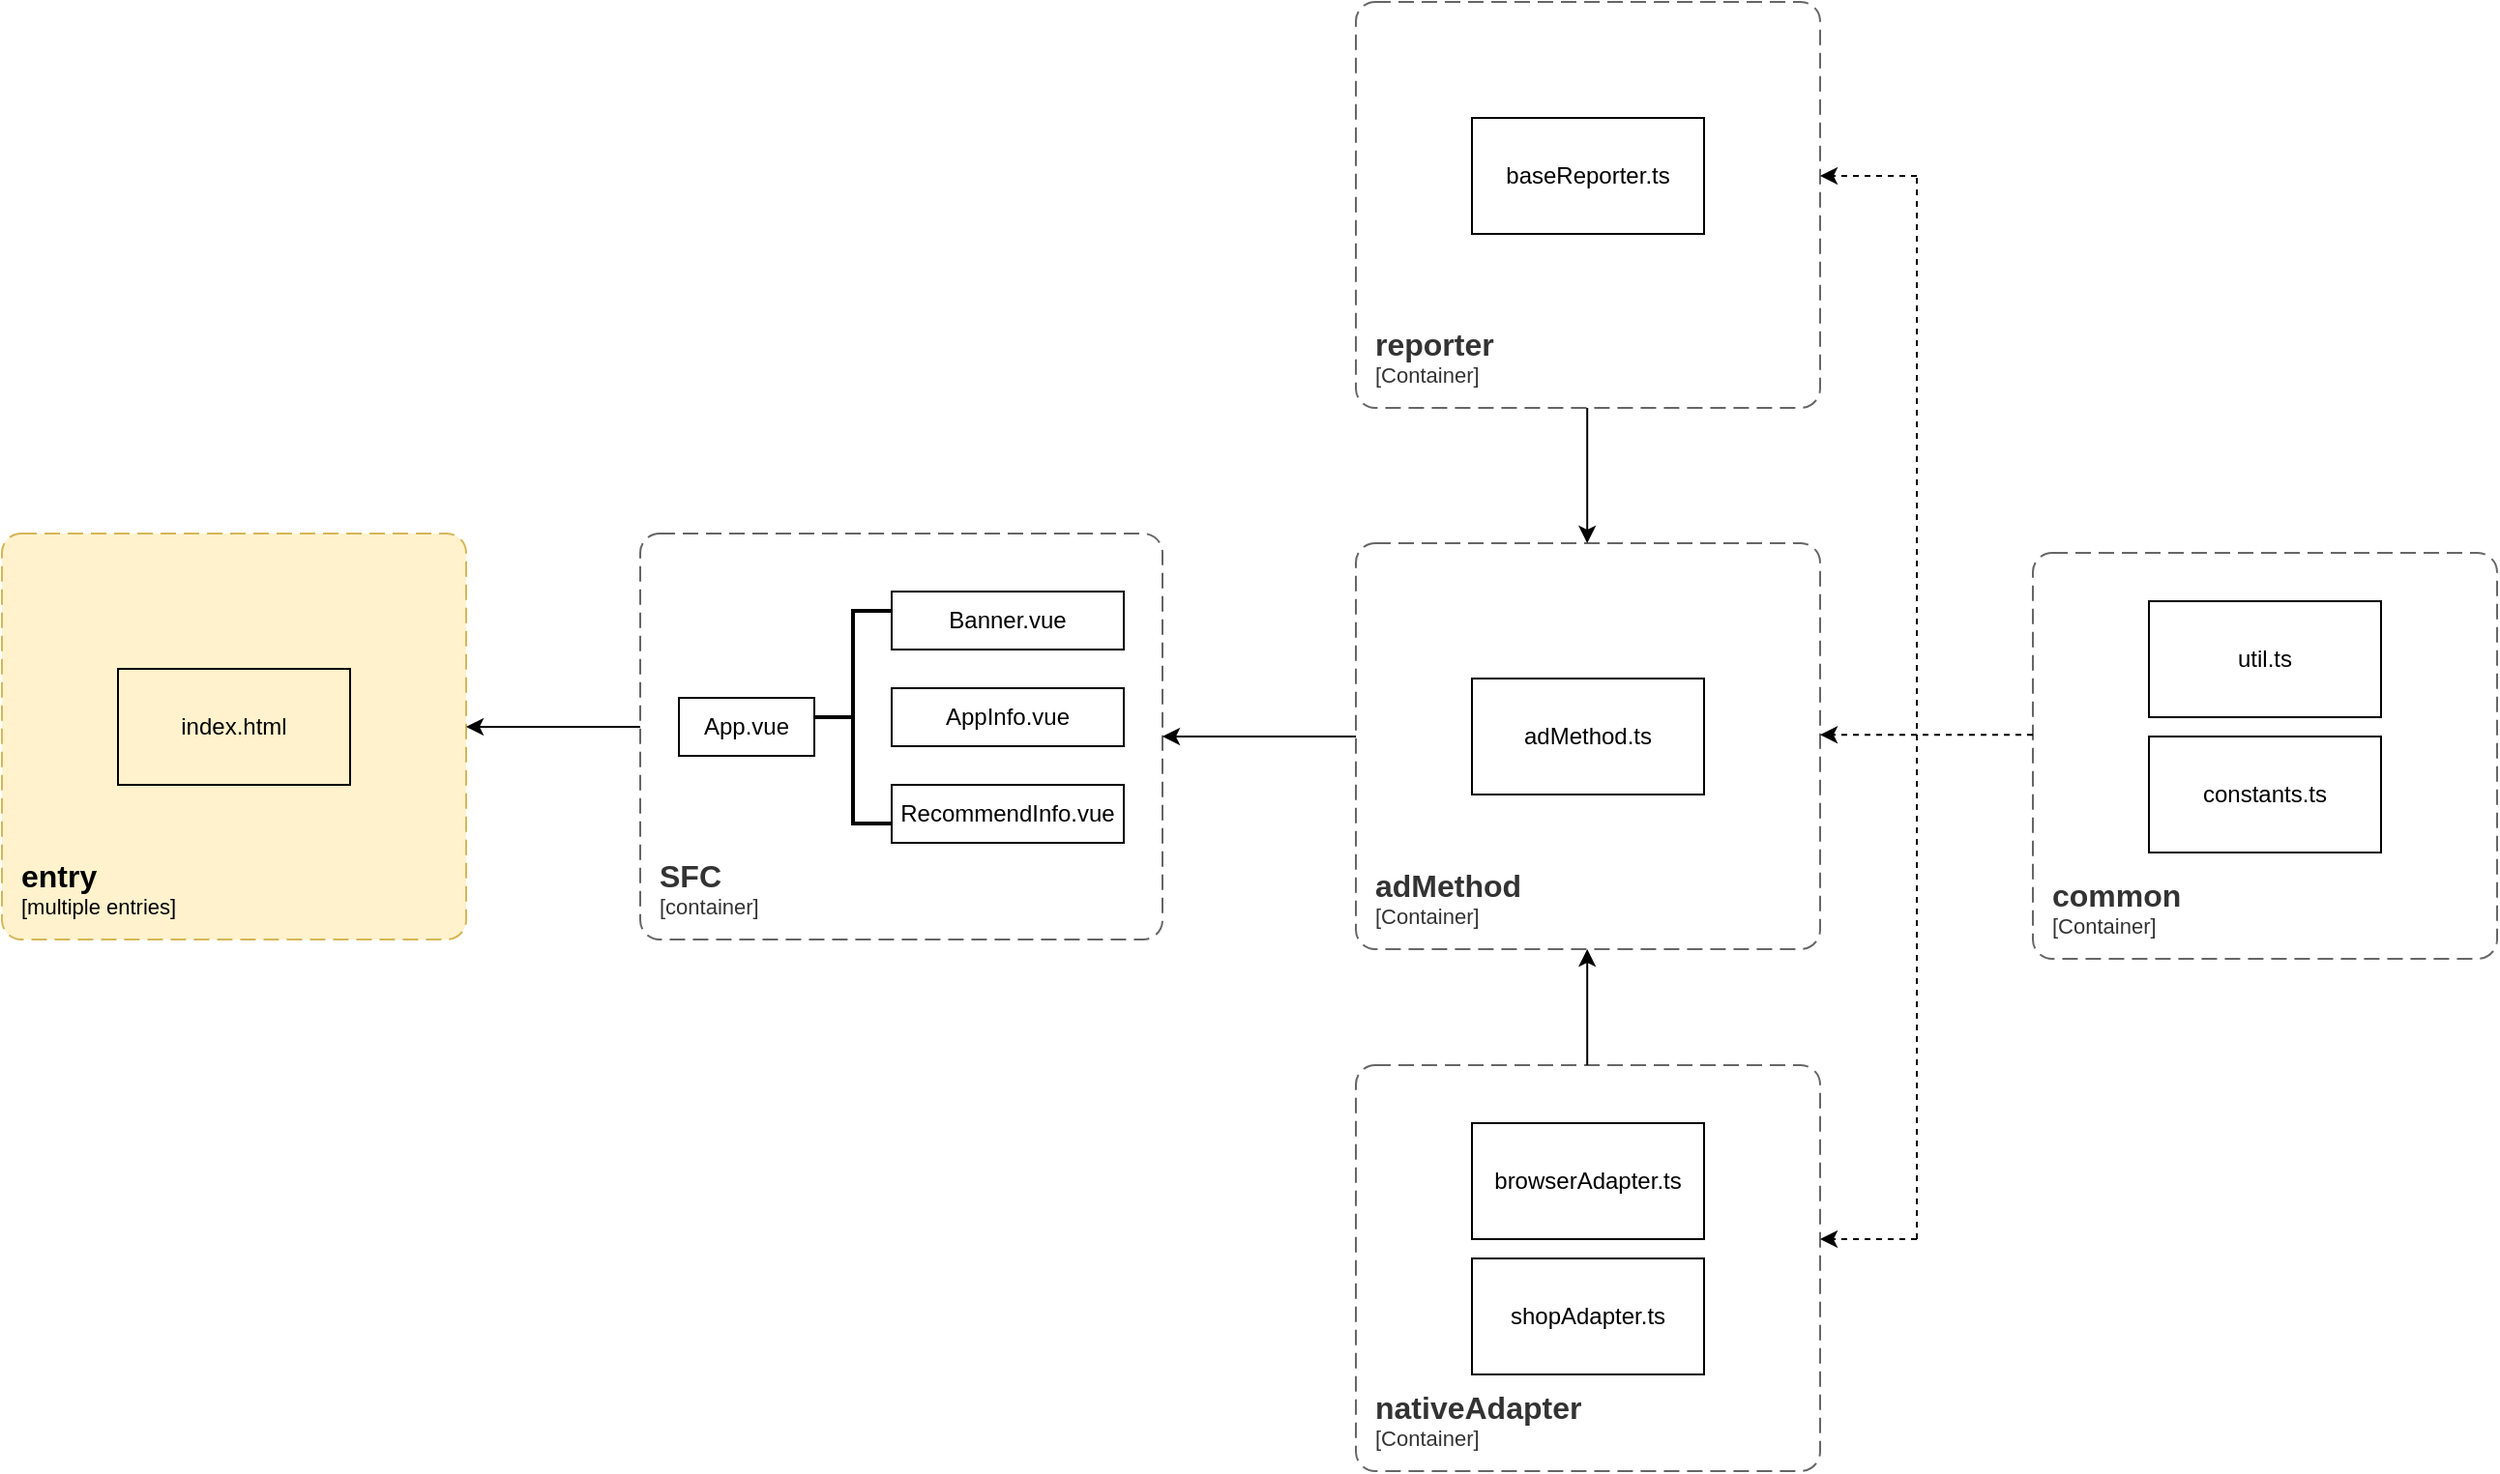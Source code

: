 <mxfile version="21.3.3" type="github">
  <diagram name="第 1 页" id="w1INpSY5Iyp-teCI_aR9">
    <mxGraphModel dx="2261" dy="764" grid="1" gridSize="10" guides="1" tooltips="1" connect="1" arrows="1" fold="1" page="1" pageScale="1" pageWidth="827" pageHeight="1169" math="0" shadow="0">
      <root>
        <mxCell id="0" />
        <mxCell id="1" parent="0" />
        <object placeholders="1" c4Name="SFC" c4Type="ContainerScopeBoundary" c4Application="container" label="&lt;font style=&quot;font-size: 16px&quot;&gt;&lt;b&gt;&lt;div style=&quot;text-align: left&quot;&gt;%c4Name%&lt;/div&gt;&lt;/b&gt;&lt;/font&gt;&lt;div style=&quot;text-align: left&quot;&gt;[%c4Application%]&lt;/div&gt;" id="wbusy54OnU6VmViT0XB0-1">
          <mxCell style="rounded=1;fontSize=11;whiteSpace=wrap;html=1;dashed=1;arcSize=20;fillColor=none;strokeColor=#666666;fontColor=#333333;labelBackgroundColor=none;align=left;verticalAlign=bottom;labelBorderColor=none;spacingTop=0;spacing=10;dashPattern=8 4;metaEdit=1;rotatable=0;perimeter=rectanglePerimeter;noLabel=0;labelPadding=0;allowArrows=0;connectable=0;expand=0;recursiveResize=0;editable=1;pointerEvents=0;absoluteArcSize=1;points=[[0.25,0,0],[0.5,0,0],[0.75,0,0],[1,0.25,0],[1,0.5,0],[1,0.75,0],[0.75,1,0],[0.5,1,0],[0.25,1,0],[0,0.75,0],[0,0.5,0],[0,0.25,0]];" parent="1" vertex="1">
            <mxGeometry x="-320" y="495" width="270" height="210" as="geometry" />
          </mxCell>
        </object>
        <mxCell id="wbusy54OnU6VmViT0XB0-9" value="App.vue" style="whiteSpace=wrap;html=1;fillColor=none;" parent="1" vertex="1">
          <mxGeometry x="-300" y="580" width="70" height="30" as="geometry" />
        </mxCell>
        <object placeholders="1" c4Name="adMethod" c4Type="ContainerScopeBoundary" c4Application="Container" label="&lt;font style=&quot;font-size: 16px&quot;&gt;&lt;b&gt;&lt;div style=&quot;text-align: left&quot;&gt;%c4Name%&lt;/div&gt;&lt;/b&gt;&lt;/font&gt;&lt;div style=&quot;text-align: left&quot;&gt;[%c4Application%]&lt;/div&gt;" id="wbusy54OnU6VmViT0XB0-12">
          <mxCell style="rounded=1;fontSize=11;whiteSpace=wrap;html=1;dashed=1;arcSize=20;fillColor=none;strokeColor=#666666;fontColor=#333333;labelBackgroundColor=none;align=left;verticalAlign=bottom;labelBorderColor=none;spacingTop=0;spacing=10;dashPattern=8 4;metaEdit=1;rotatable=0;perimeter=rectanglePerimeter;noLabel=0;labelPadding=0;allowArrows=0;connectable=0;expand=0;recursiveResize=0;editable=1;pointerEvents=0;absoluteArcSize=1;points=[[0.25,0,0],[0.5,0,0],[0.75,0,0],[1,0.25,0],[1,0.5,0],[1,0.75,0],[0.75,1,0],[0.5,1,0],[0.25,1,0],[0,0.75,0],[0,0.5,0],[0,0.25,0]];" parent="1" vertex="1">
            <mxGeometry x="50" y="500" width="240" height="210" as="geometry" />
          </mxCell>
        </object>
        <object placeholders="1" c4Name="nativeAdapter" c4Type="ContainerScopeBoundary" c4Application="Container" label="&lt;font style=&quot;font-size: 16px&quot;&gt;&lt;b&gt;&lt;div style=&quot;text-align: left&quot;&gt;%c4Name%&lt;/div&gt;&lt;/b&gt;&lt;/font&gt;&lt;div style=&quot;text-align: left&quot;&gt;[%c4Application%]&lt;/div&gt;" id="wbusy54OnU6VmViT0XB0-13">
          <mxCell style="rounded=1;fontSize=11;whiteSpace=wrap;html=1;dashed=1;arcSize=20;fillColor=none;strokeColor=#666666;fontColor=#333333;labelBackgroundColor=none;align=left;verticalAlign=bottom;labelBorderColor=none;spacingTop=0;spacing=10;dashPattern=8 4;metaEdit=1;rotatable=0;perimeter=rectanglePerimeter;noLabel=0;labelPadding=0;allowArrows=0;connectable=0;expand=0;recursiveResize=0;editable=1;pointerEvents=0;absoluteArcSize=1;points=[[0.25,0,0],[0.5,0,0],[0.75,0,0],[1,0.25,0],[1,0.5,0],[1,0.75,0],[0.75,1,0],[0.5,1,0],[0.25,1,0],[0,0.75,0],[0,0.5,0],[0,0.25,0]];" parent="1" vertex="1">
            <mxGeometry x="50" y="770" width="240" height="210" as="geometry" />
          </mxCell>
        </object>
        <object placeholders="1" c4Name="reporter" c4Type="ContainerScopeBoundary" c4Application="Container" label="&lt;font style=&quot;font-size: 16px&quot;&gt;&lt;b&gt;&lt;div style=&quot;text-align: left&quot;&gt;%c4Name%&lt;/div&gt;&lt;/b&gt;&lt;/font&gt;&lt;div style=&quot;text-align: left&quot;&gt;[%c4Application%]&lt;/div&gt;" id="wbusy54OnU6VmViT0XB0-14">
          <mxCell style="rounded=1;fontSize=11;whiteSpace=wrap;html=1;dashed=1;arcSize=20;fillColor=none;strokeColor=#666666;fontColor=#333333;labelBackgroundColor=none;align=left;verticalAlign=bottom;labelBorderColor=none;spacingTop=0;spacing=10;dashPattern=8 4;metaEdit=1;rotatable=0;perimeter=rectanglePerimeter;noLabel=0;labelPadding=0;allowArrows=0;connectable=0;expand=0;recursiveResize=0;editable=1;pointerEvents=0;absoluteArcSize=1;points=[[0.25,0,0],[0.5,0,0],[0.75,0,0],[1,0.25,0],[1,0.5,0],[1,0.75,0],[0.75,1,0],[0.5,1,0],[0.25,1,0],[0,0.75,0],[0,0.5,0],[0,0.25,0]];" parent="1" vertex="1">
            <mxGeometry x="50" y="220" width="240" height="210" as="geometry" />
          </mxCell>
        </object>
        <object placeholders="1" c4Name="common" c4Type="ContainerScopeBoundary" c4Application="Container" label="&lt;font style=&quot;font-size: 16px&quot;&gt;&lt;b&gt;&lt;div style=&quot;text-align: left&quot;&gt;%c4Name%&lt;/div&gt;&lt;/b&gt;&lt;/font&gt;&lt;div style=&quot;text-align: left&quot;&gt;[%c4Application%]&lt;/div&gt;" id="wbusy54OnU6VmViT0XB0-15">
          <mxCell style="rounded=1;fontSize=11;whiteSpace=wrap;html=1;dashed=1;arcSize=20;fillColor=none;strokeColor=#666666;fontColor=#333333;labelBackgroundColor=none;align=left;verticalAlign=bottom;labelBorderColor=none;spacingTop=0;spacing=10;dashPattern=8 4;metaEdit=1;rotatable=0;perimeter=rectanglePerimeter;noLabel=0;labelPadding=0;allowArrows=0;connectable=0;expand=0;recursiveResize=0;editable=1;pointerEvents=0;absoluteArcSize=1;points=[[0.25,0,0],[0.5,0,0],[0.75,0,0],[1,0.25,0],[1,0.5,0],[1,0.75,0],[0.75,1,0],[0.5,1,0],[0.25,1,0],[0,0.75,0],[0,0.5,0],[0,0.25,0]];" parent="1" vertex="1">
            <mxGeometry x="400" y="505" width="240" height="210" as="geometry" />
          </mxCell>
        </object>
        <mxCell id="wbusy54OnU6VmViT0XB0-16" value="baseReporter.ts" style="whiteSpace=wrap;html=1;fillColor=none;" parent="1" vertex="1">
          <mxGeometry x="110" y="280" width="120" height="60" as="geometry" />
        </mxCell>
        <mxCell id="wbusy54OnU6VmViT0XB0-18" value="browserAdapter.ts" style="whiteSpace=wrap;html=1;fillColor=none;" parent="1" vertex="1">
          <mxGeometry x="110" y="800" width="120" height="60" as="geometry" />
        </mxCell>
        <mxCell id="wbusy54OnU6VmViT0XB0-19" value="shopAdapter.ts" style="whiteSpace=wrap;html=1;fillColor=none;" parent="1" vertex="1">
          <mxGeometry x="110" y="870" width="120" height="60" as="geometry" />
        </mxCell>
        <mxCell id="wbusy54OnU6VmViT0XB0-20" value="adMethod.ts" style="whiteSpace=wrap;html=1;fillColor=none;" parent="1" vertex="1">
          <mxGeometry x="110" y="570" width="120" height="60" as="geometry" />
        </mxCell>
        <mxCell id="wbusy54OnU6VmViT0XB0-26" value="util.ts" style="whiteSpace=wrap;html=1;fillColor=none;" parent="1" vertex="1">
          <mxGeometry x="460" y="530" width="120" height="60" as="geometry" />
        </mxCell>
        <mxCell id="wbusy54OnU6VmViT0XB0-40" value="" style="endArrow=classic;html=1;rounded=0;" parent="1" edge="1">
          <mxGeometry width="50" height="50" relative="1" as="geometry">
            <mxPoint x="169.6" y="430" as="sourcePoint" />
            <mxPoint x="169.6" y="500" as="targetPoint" />
          </mxGeometry>
        </mxCell>
        <mxCell id="wbusy54OnU6VmViT0XB0-41" value="" style="endArrow=classic;html=1;rounded=0;" parent="1" edge="1">
          <mxGeometry width="50" height="50" relative="1" as="geometry">
            <mxPoint x="169.6" y="770" as="sourcePoint" />
            <mxPoint x="169.6" y="710" as="targetPoint" />
          </mxGeometry>
        </mxCell>
        <mxCell id="wbusy54OnU6VmViT0XB0-42" value="" style="endArrow=classic;html=1;rounded=0;" parent="1" edge="1">
          <mxGeometry width="50" height="50" relative="1" as="geometry">
            <mxPoint x="50" y="600" as="sourcePoint" />
            <mxPoint x="-50" y="600" as="targetPoint" />
          </mxGeometry>
        </mxCell>
        <mxCell id="wbusy54OnU6VmViT0XB0-43" value="" style="endArrow=classic;html=1;rounded=0;dashed=1;" parent="1" edge="1">
          <mxGeometry width="50" height="50" relative="1" as="geometry">
            <mxPoint x="400" y="599.09" as="sourcePoint" />
            <mxPoint x="290" y="599.09" as="targetPoint" />
          </mxGeometry>
        </mxCell>
        <mxCell id="wbusy54OnU6VmViT0XB0-44" value="" style="endArrow=classic;html=1;rounded=0;dashed=1;" parent="1" edge="1">
          <mxGeometry width="50" height="50" relative="1" as="geometry">
            <mxPoint x="340" y="860" as="sourcePoint" />
            <mxPoint x="290" y="860" as="targetPoint" />
          </mxGeometry>
        </mxCell>
        <mxCell id="wbusy54OnU6VmViT0XB0-45" value="" style="endArrow=classic;html=1;rounded=0;dashed=1;" parent="1" edge="1">
          <mxGeometry width="50" height="50" relative="1" as="geometry">
            <mxPoint x="340" y="310" as="sourcePoint" />
            <mxPoint x="290" y="310" as="targetPoint" />
          </mxGeometry>
        </mxCell>
        <mxCell id="wbusy54OnU6VmViT0XB0-46" value="" style="endArrow=none;html=1;rounded=0;dashed=1;" parent="1" edge="1">
          <mxGeometry width="50" height="50" relative="1" as="geometry">
            <mxPoint x="340" y="860" as="sourcePoint" />
            <mxPoint x="340" y="310" as="targetPoint" />
          </mxGeometry>
        </mxCell>
        <object placeholders="1" c4Name="entry" c4Type="ContainerScopeBoundary" c4Application="multiple entries" label="&lt;font style=&quot;font-size: 16px&quot;&gt;&lt;b&gt;&lt;div style=&quot;text-align: left&quot;&gt;%c4Name%&lt;/div&gt;&lt;/b&gt;&lt;/font&gt;&lt;div style=&quot;text-align: left&quot;&gt;[%c4Application%]&lt;/div&gt;" id="wbusy54OnU6VmViT0XB0-47">
          <mxCell style="rounded=1;fontSize=11;whiteSpace=wrap;html=1;dashed=1;arcSize=20;fillColor=#fff2cc;strokeColor=#d6b656;labelBackgroundColor=none;align=left;verticalAlign=bottom;labelBorderColor=none;spacingTop=0;spacing=10;dashPattern=8 4;metaEdit=1;rotatable=0;perimeter=rectanglePerimeter;noLabel=0;labelPadding=0;allowArrows=0;connectable=0;expand=0;recursiveResize=0;editable=1;pointerEvents=0;absoluteArcSize=1;points=[[0.25,0,0],[0.5,0,0],[0.75,0,0],[1,0.25,0],[1,0.5,0],[1,0.75,0],[0.75,1,0],[0.5,1,0],[0.25,1,0],[0,0.75,0],[0,0.5,0],[0,0.25,0]];" parent="1" vertex="1">
            <mxGeometry x="-650" y="495" width="240" height="210" as="geometry" />
          </mxCell>
        </object>
        <mxCell id="wbusy54OnU6VmViT0XB0-48" value="index.html" style="whiteSpace=wrap;html=1;fillColor=none;" parent="1" vertex="1">
          <mxGeometry x="-590" y="565" width="120" height="60" as="geometry" />
        </mxCell>
        <mxCell id="wbusy54OnU6VmViT0XB0-53" value="" style="endArrow=classic;html=1;rounded=0;" parent="1" edge="1">
          <mxGeometry width="50" height="50" relative="1" as="geometry">
            <mxPoint x="-320" y="595" as="sourcePoint" />
            <mxPoint x="-410" y="595" as="targetPoint" />
          </mxGeometry>
        </mxCell>
        <mxCell id="wbusy54OnU6VmViT0XB0-57" value="constants.ts" style="whiteSpace=wrap;html=1;fillColor=none;" parent="1" vertex="1">
          <mxGeometry x="460" y="600" width="120" height="60" as="geometry" />
        </mxCell>
        <mxCell id="rI0ysQjNB-IMjPoS4rLV-1" value="Banner.vue" style="whiteSpace=wrap;html=1;fillColor=none;" parent="1" vertex="1">
          <mxGeometry x="-190" y="525" width="120" height="30" as="geometry" />
        </mxCell>
        <mxCell id="rI0ysQjNB-IMjPoS4rLV-2" value="AppInfo.vue" style="whiteSpace=wrap;html=1;fillColor=none;" parent="1" vertex="1">
          <mxGeometry x="-190" y="575" width="120" height="30" as="geometry" />
        </mxCell>
        <mxCell id="rI0ysQjNB-IMjPoS4rLV-4" value="RecommendInfo.vue" style="whiteSpace=wrap;html=1;fillColor=none;" parent="1" vertex="1">
          <mxGeometry x="-190" y="625" width="120" height="30" as="geometry" />
        </mxCell>
        <mxCell id="rI0ysQjNB-IMjPoS4rLV-6" value="" style="strokeWidth=2;html=1;shape=mxgraph.flowchart.annotation_2;align=left;labelPosition=right;pointerEvents=1;" parent="1" vertex="1">
          <mxGeometry x="-230" y="535" width="40" height="110" as="geometry" />
        </mxCell>
      </root>
    </mxGraphModel>
  </diagram>
</mxfile>
